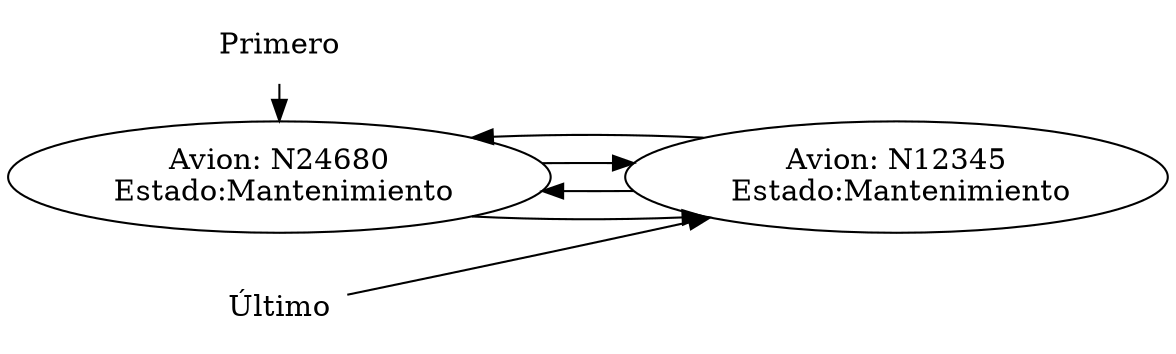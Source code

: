digraph ListaCircularDoble {
    rankdir=LR;
    Primero [shape=plaintext, label="Primero"];    Ultimo [shape=plaintext, label="Último"];    "0x2743b9239d0" [label="Avion: N24680\n Estado:Mantenimiento"];
    "0x2743b9239d0" -> "0x2743b923b10";
    "0x2743b923b10" -> "0x2743b9239d0" [constraint=false];
    "0x2743b923b10" [label="Avion: N12345\n Estado:Mantenimiento"];
    "0x2743b9239d0" -> "0x2743b923b10" [constraint=false];
    "0x2743b923b10" -> "0x2743b9239d0" [constraint=false];
    Primero -> "0x2743b9239d0" [constraint=false];
    Ultimo -> "0x2743b923b10" [constraint=false];
}
